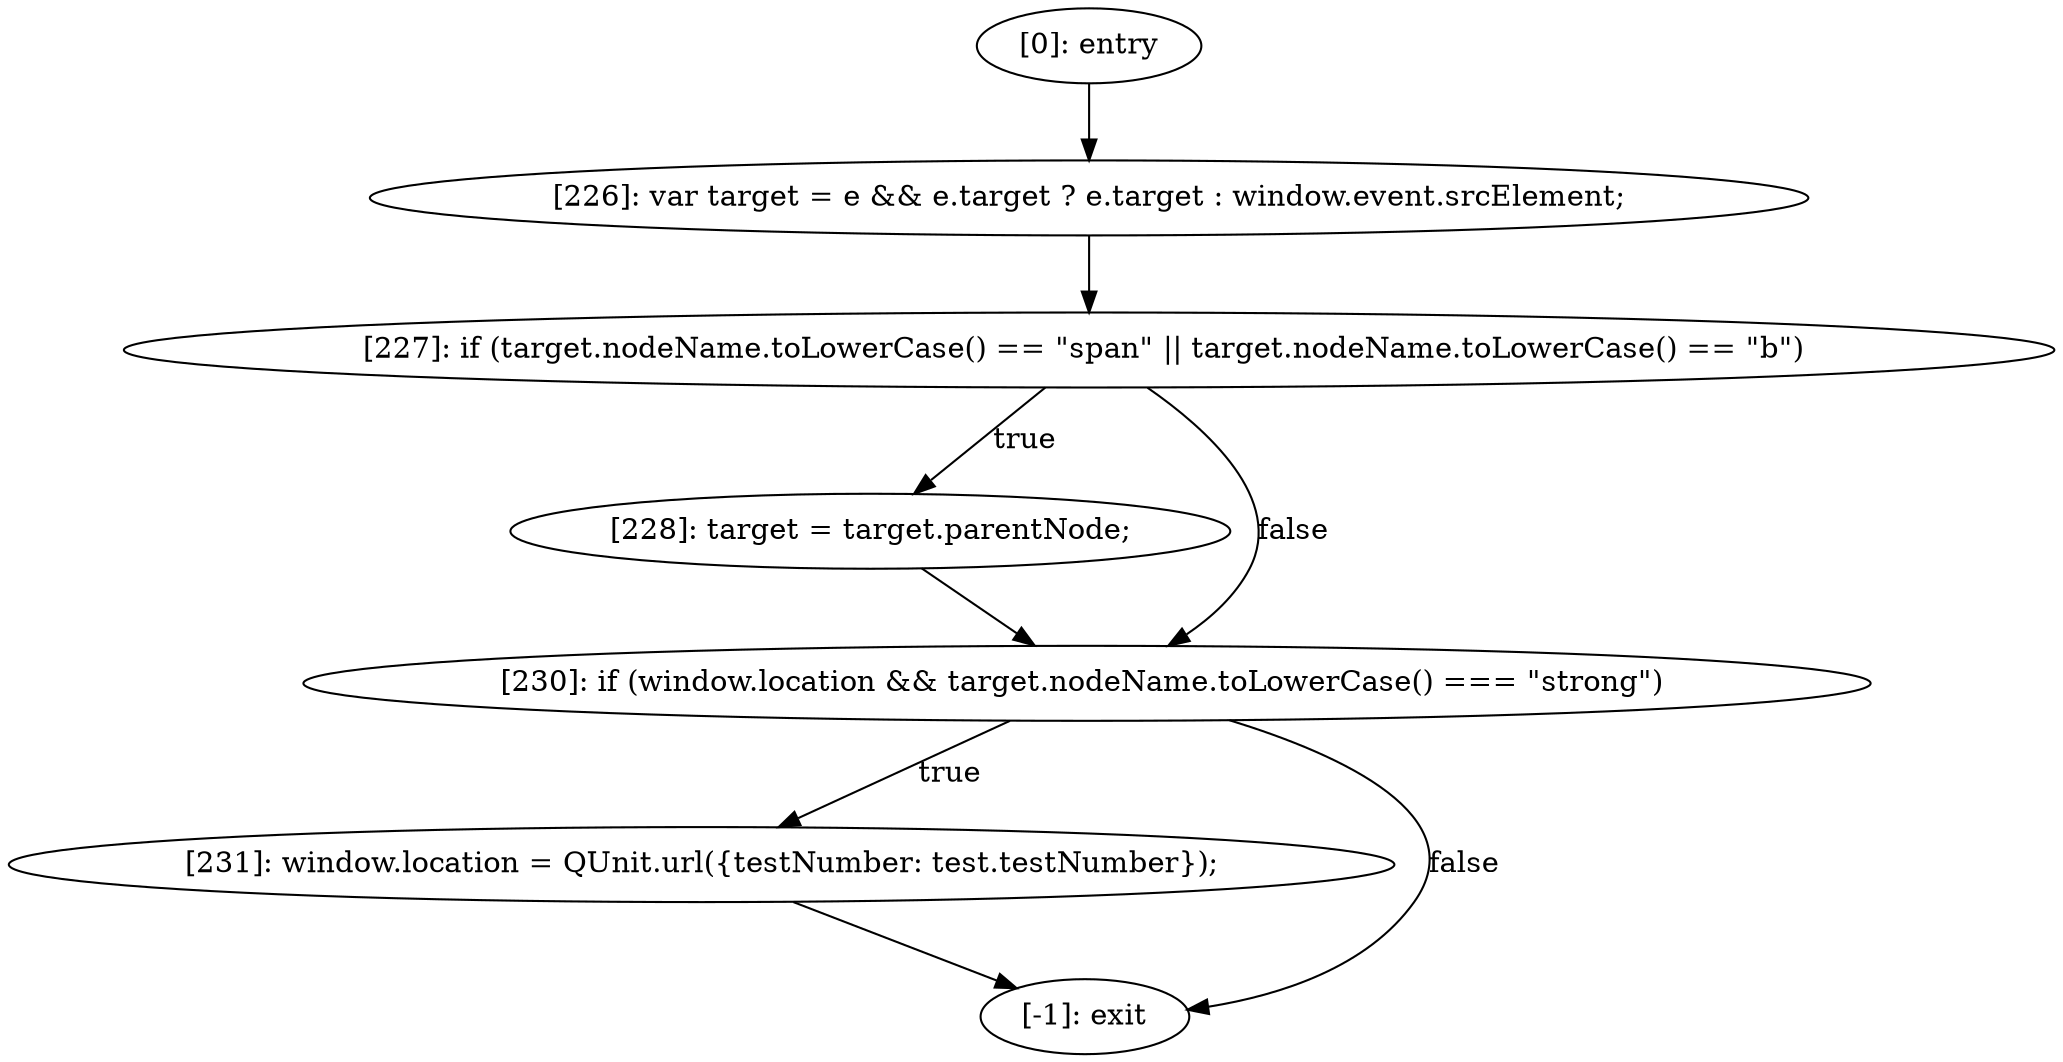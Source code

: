 digraph {
"0" [label="[231]: window.location = QUnit.url({testNumber: test.testNumber});\n"] 
"1" [label="[227]: if (target.nodeName.toLowerCase() == \"span\" || target.nodeName.toLowerCase() == \"b\") "] 
"2" [label="[226]: var target = e && e.target ? e.target : window.event.srcElement;\n"] 
"3" [label="[228]: target = target.parentNode;\n"] 
"4" [label="[230]: if (window.location && target.nodeName.toLowerCase() === \"strong\") "] 
"5" [label="[-1]: exit"] 
"6" [label="[0]: entry"] 
"0" -> "5" [label=""] 
"1" -> "3" [label="true"] 
"1" -> "4" [label="false"] 
"2" -> "1" [label=""] 
"3" -> "4" [label=""] 
"4" -> "0" [label="true"] 
"4" -> "5" [label="false"] 
"6" -> "2" [label=""] 
}
